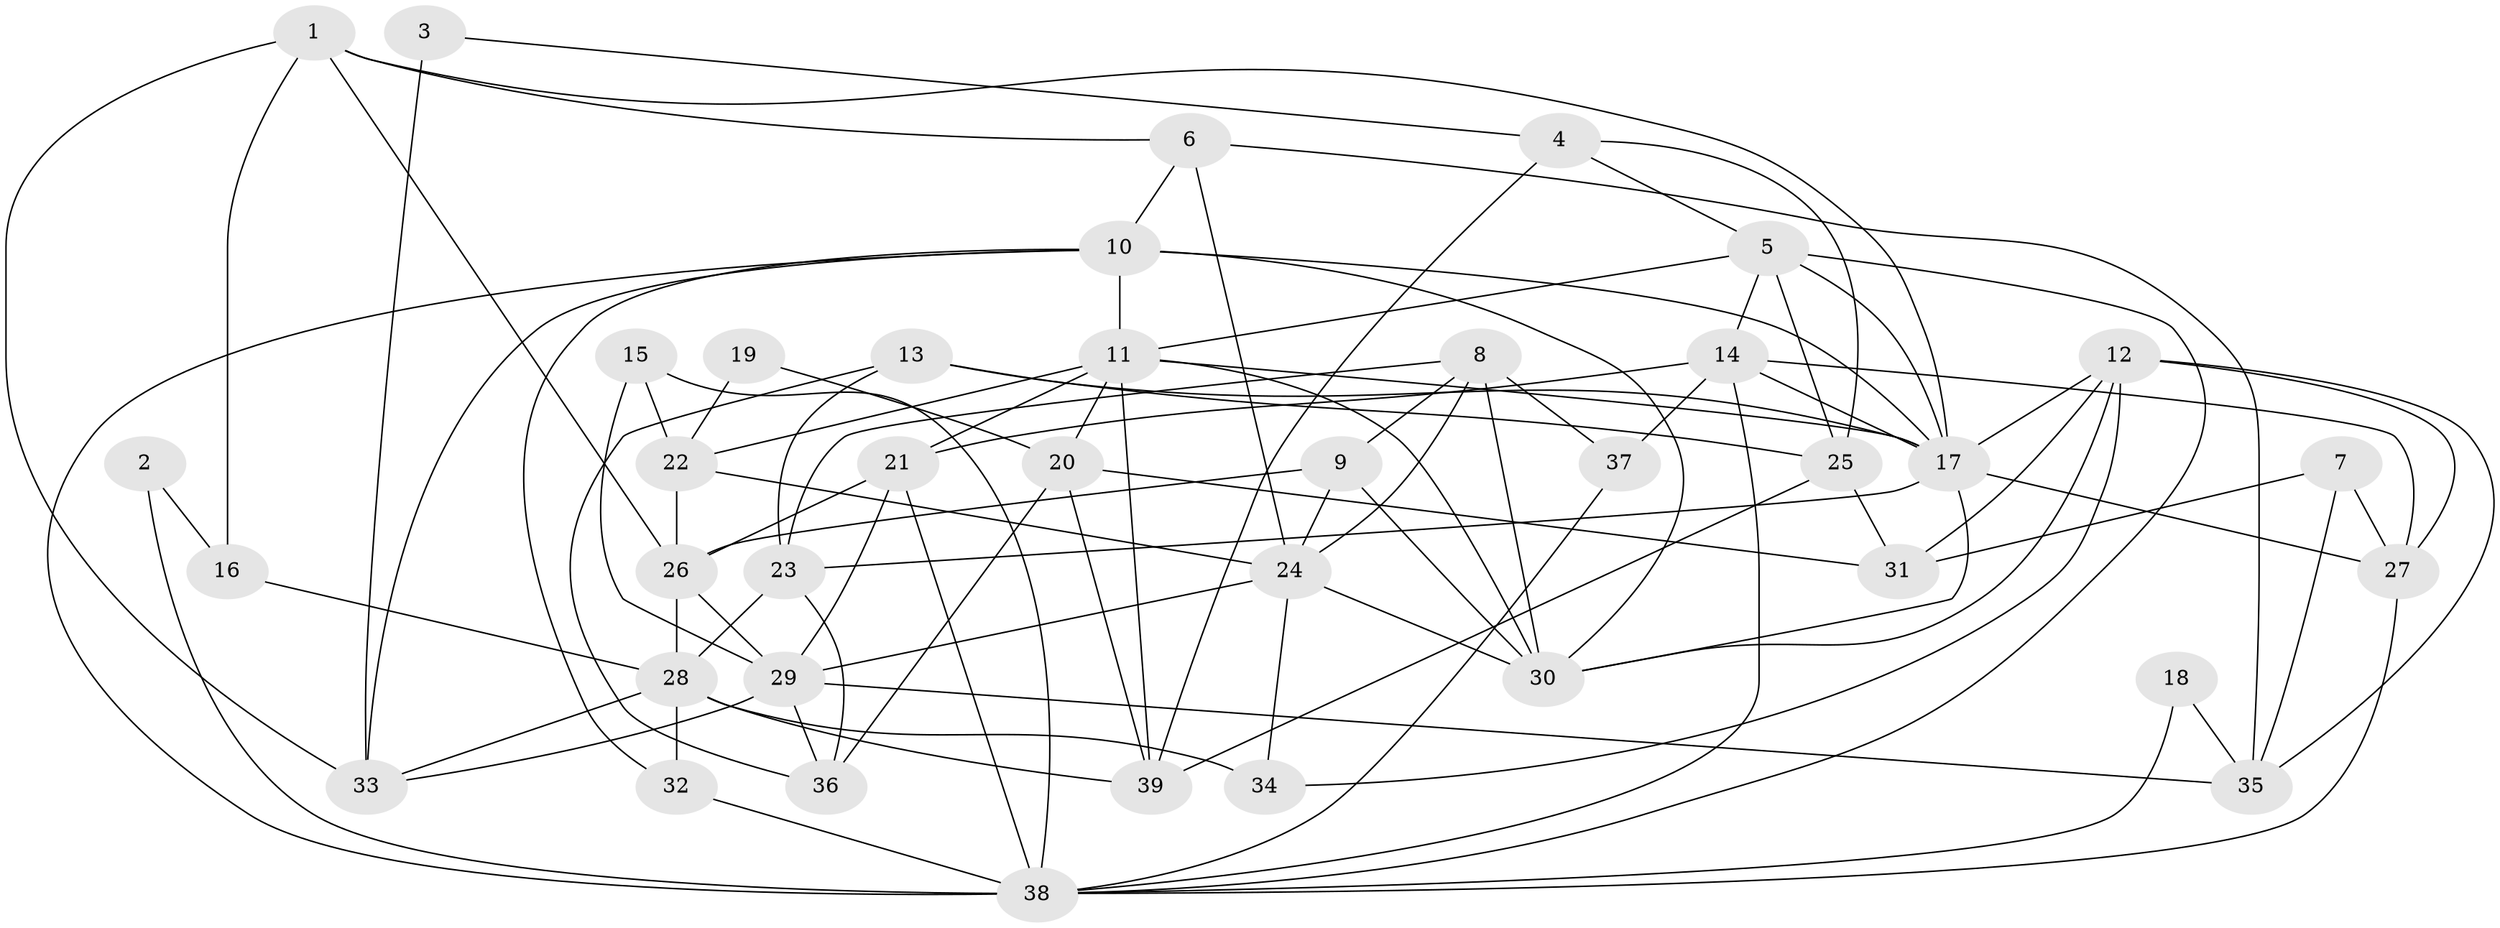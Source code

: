 // original degree distribution, {6: 0.078125, 4: 0.28125, 3: 0.265625, 5: 0.171875, 2: 0.140625, 7: 0.046875, 9: 0.015625}
// Generated by graph-tools (version 1.1) at 2025/37/03/04/25 23:37:06]
// undirected, 39 vertices, 96 edges
graph export_dot {
  node [color=gray90,style=filled];
  1;
  2;
  3;
  4;
  5;
  6;
  7;
  8;
  9;
  10;
  11;
  12;
  13;
  14;
  15;
  16;
  17;
  18;
  19;
  20;
  21;
  22;
  23;
  24;
  25;
  26;
  27;
  28;
  29;
  30;
  31;
  32;
  33;
  34;
  35;
  36;
  37;
  38;
  39;
  1 -- 6 [weight=1.0];
  1 -- 16 [weight=2.0];
  1 -- 17 [weight=1.0];
  1 -- 26 [weight=1.0];
  1 -- 33 [weight=1.0];
  2 -- 16 [weight=1.0];
  2 -- 38 [weight=2.0];
  3 -- 4 [weight=1.0];
  3 -- 33 [weight=1.0];
  4 -- 5 [weight=1.0];
  4 -- 25 [weight=1.0];
  4 -- 39 [weight=1.0];
  5 -- 11 [weight=1.0];
  5 -- 14 [weight=1.0];
  5 -- 17 [weight=1.0];
  5 -- 25 [weight=1.0];
  5 -- 38 [weight=1.0];
  6 -- 10 [weight=1.0];
  6 -- 24 [weight=1.0];
  6 -- 35 [weight=1.0];
  7 -- 27 [weight=1.0];
  7 -- 31 [weight=1.0];
  7 -- 35 [weight=1.0];
  8 -- 9 [weight=1.0];
  8 -- 23 [weight=1.0];
  8 -- 24 [weight=1.0];
  8 -- 30 [weight=1.0];
  8 -- 37 [weight=1.0];
  9 -- 24 [weight=1.0];
  9 -- 26 [weight=1.0];
  9 -- 30 [weight=1.0];
  10 -- 11 [weight=1.0];
  10 -- 17 [weight=1.0];
  10 -- 30 [weight=1.0];
  10 -- 32 [weight=1.0];
  10 -- 33 [weight=1.0];
  10 -- 38 [weight=1.0];
  11 -- 17 [weight=1.0];
  11 -- 20 [weight=1.0];
  11 -- 21 [weight=1.0];
  11 -- 22 [weight=1.0];
  11 -- 30 [weight=1.0];
  11 -- 39 [weight=1.0];
  12 -- 17 [weight=1.0];
  12 -- 27 [weight=1.0];
  12 -- 30 [weight=1.0];
  12 -- 31 [weight=1.0];
  12 -- 34 [weight=1.0];
  12 -- 35 [weight=1.0];
  13 -- 17 [weight=1.0];
  13 -- 23 [weight=1.0];
  13 -- 25 [weight=1.0];
  13 -- 36 [weight=1.0];
  14 -- 17 [weight=1.0];
  14 -- 21 [weight=1.0];
  14 -- 27 [weight=1.0];
  14 -- 37 [weight=1.0];
  14 -- 38 [weight=1.0];
  15 -- 22 [weight=1.0];
  15 -- 29 [weight=1.0];
  15 -- 38 [weight=1.0];
  16 -- 28 [weight=1.0];
  17 -- 23 [weight=1.0];
  17 -- 27 [weight=1.0];
  17 -- 30 [weight=1.0];
  18 -- 35 [weight=1.0];
  18 -- 38 [weight=1.0];
  19 -- 20 [weight=1.0];
  19 -- 22 [weight=2.0];
  20 -- 31 [weight=1.0];
  20 -- 36 [weight=1.0];
  20 -- 39 [weight=1.0];
  21 -- 26 [weight=1.0];
  21 -- 29 [weight=2.0];
  21 -- 38 [weight=1.0];
  22 -- 24 [weight=1.0];
  22 -- 26 [weight=1.0];
  23 -- 28 [weight=1.0];
  23 -- 36 [weight=1.0];
  24 -- 29 [weight=1.0];
  24 -- 30 [weight=1.0];
  24 -- 34 [weight=1.0];
  25 -- 31 [weight=1.0];
  25 -- 39 [weight=1.0];
  26 -- 28 [weight=1.0];
  26 -- 29 [weight=1.0];
  27 -- 38 [weight=1.0];
  28 -- 32 [weight=1.0];
  28 -- 33 [weight=1.0];
  28 -- 34 [weight=1.0];
  28 -- 39 [weight=1.0];
  29 -- 33 [weight=1.0];
  29 -- 35 [weight=2.0];
  29 -- 36 [weight=1.0];
  32 -- 38 [weight=1.0];
  37 -- 38 [weight=1.0];
}
